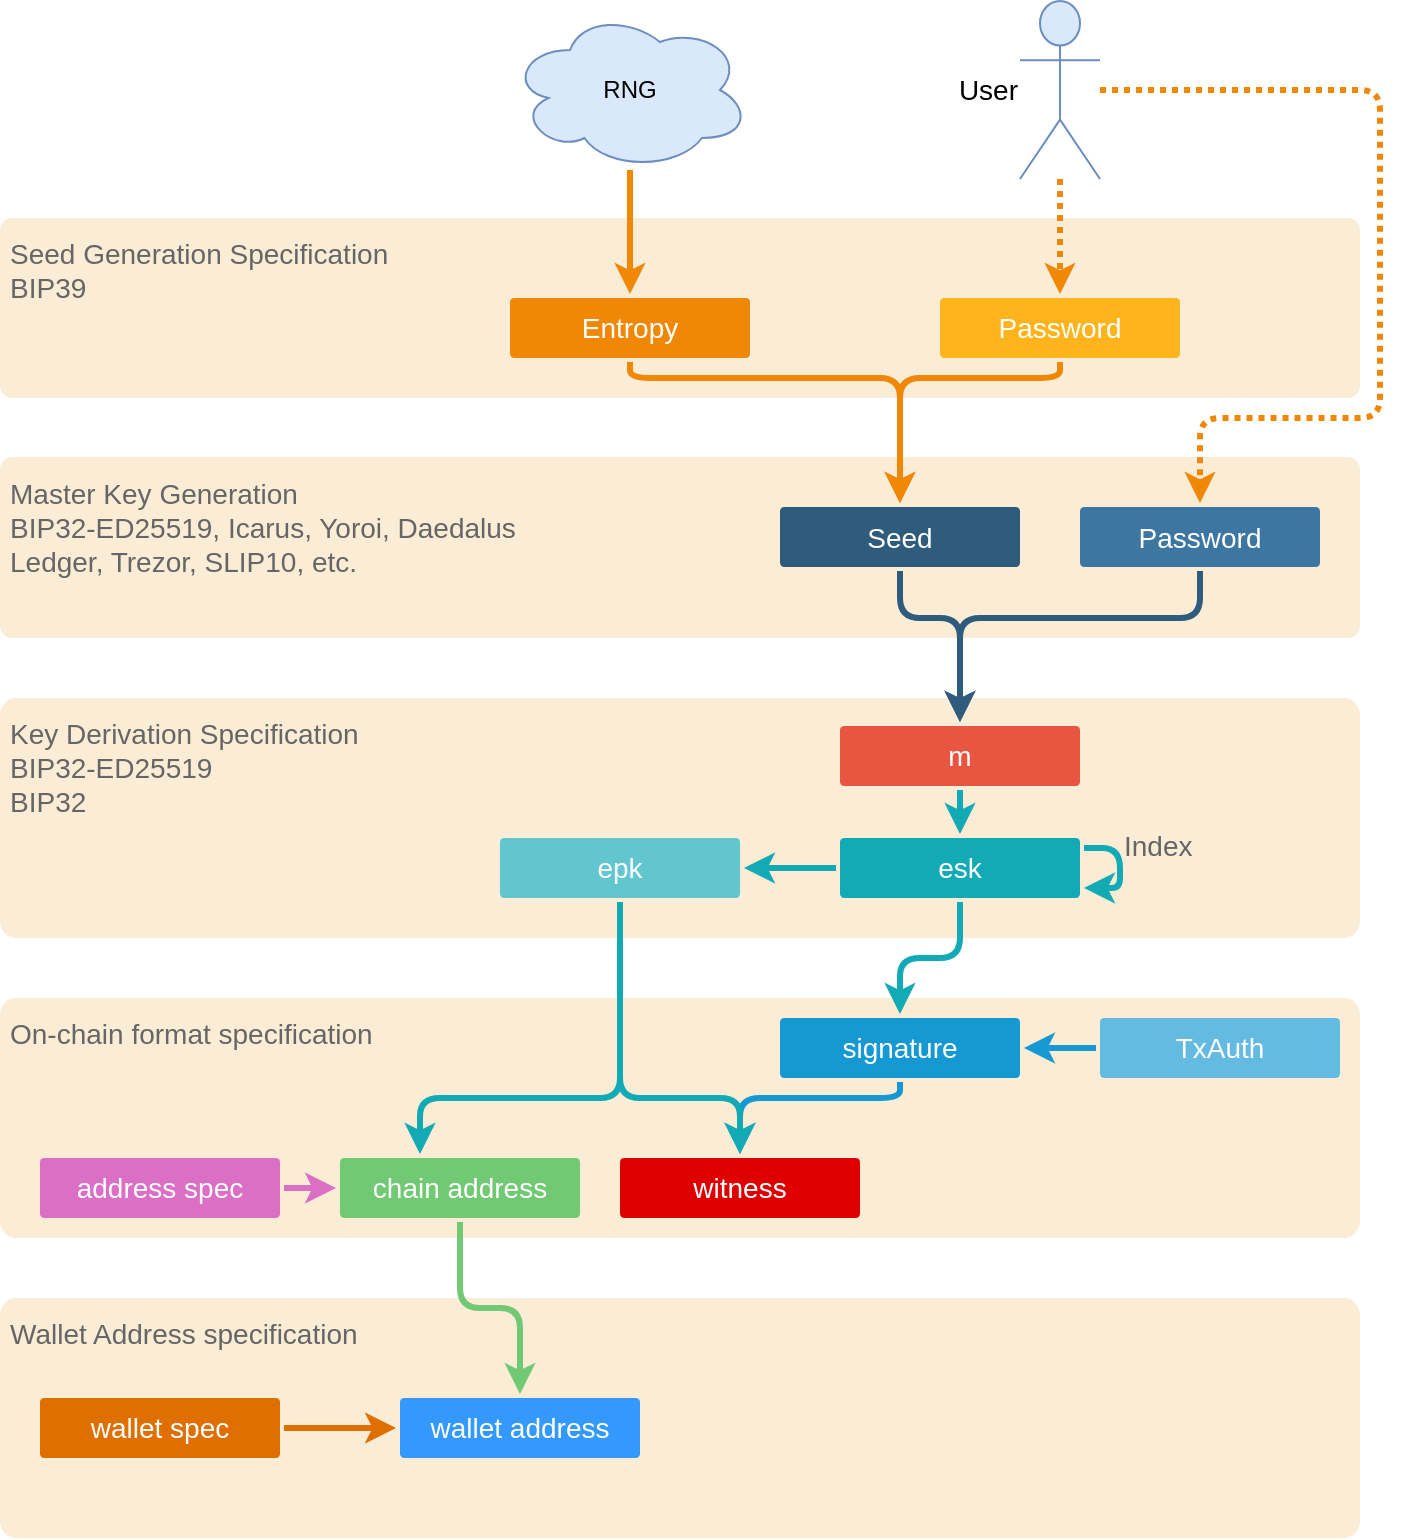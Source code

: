 <mxfile version="13.9.3" type="github">
  <diagram id="6a731a19-8d31-9384-78a2-239565b7b9f0" name="Page-1">
    <mxGraphModel dx="1249" dy="697" grid="1" gridSize="10" guides="1" tooltips="1" connect="1" arrows="1" fold="1" page="1" pageScale="1" pageWidth="827" pageHeight="1169" background="#ffffff" math="0" shadow="0">
      <root>
        <mxCell id="0" />
        <mxCell id="1" parent="0" />
        <mxCell id="wipezXwYWzIHXPL2F_X1-1816" value="On-chain format specification" style="rounded=1;whiteSpace=wrap;html=1;shadow=0;labelBackgroundColor=none;strokeColor=none;strokeWidth=3;fontFamily=Helvetica;fontSize=14;align=left;spacing=5;fontStyle=0;arcSize=7;perimeterSpacing=2;opacity=25;fillColor=#F0B45B;verticalAlign=top;fontColor=#666666;" vertex="1" parent="1">
          <mxGeometry x="120" y="520" width="680" height="120" as="geometry" />
        </mxCell>
        <mxCell id="wipezXwYWzIHXPL2F_X1-1817" value="Wallet Address specification" style="rounded=1;whiteSpace=wrap;html=1;shadow=0;labelBackgroundColor=none;strokeColor=none;strokeWidth=3;fontFamily=Helvetica;fontSize=14;align=left;spacing=5;fontStyle=0;arcSize=7;perimeterSpacing=2;opacity=25;fillColor=#F0B45B;verticalAlign=top;fontColor=#666666;" vertex="1" parent="1">
          <mxGeometry x="120" y="670" width="680" height="120" as="geometry" />
        </mxCell>
        <mxCell id="wipezXwYWzIHXPL2F_X1-1815" value="Key Derivation Specification&lt;br&gt;BIP32-ED25519&lt;br&gt;BIP32" style="rounded=1;whiteSpace=wrap;html=1;shadow=0;labelBackgroundColor=none;strokeColor=none;strokeWidth=3;fontFamily=Helvetica;fontSize=14;align=left;spacing=5;fontStyle=0;arcSize=7;perimeterSpacing=2;opacity=25;fillColor=#F0B45B;verticalAlign=top;fontColor=#666666;" vertex="1" parent="1">
          <mxGeometry x="120" y="370" width="680" height="120" as="geometry" />
        </mxCell>
        <mxCell id="wipezXwYWzIHXPL2F_X1-1813" value="Master Key Generation&lt;br&gt;BIP32-ED25519,&amp;nbsp;Icarus, Yoroi, Daedalus&lt;br&gt;Ledger, Trezor, SLIP10, etc." style="rounded=1;whiteSpace=wrap;html=1;shadow=0;labelBackgroundColor=none;strokeColor=none;strokeWidth=3;fontFamily=Helvetica;fontSize=14;align=left;spacing=5;fontStyle=0;arcSize=7;perimeterSpacing=2;opacity=25;fillColor=#F0B45B;verticalAlign=top;fontColor=#666666;" vertex="1" parent="1">
          <mxGeometry x="120" y="249.5" width="680" height="90.5" as="geometry" />
        </mxCell>
        <mxCell id="wipezXwYWzIHXPL2F_X1-1812" value="Seed Generation Specification&lt;br&gt;&lt;span&gt;BIP39&lt;/span&gt;" style="rounded=1;whiteSpace=wrap;html=1;shadow=0;labelBackgroundColor=none;strokeColor=none;strokeWidth=3;fontFamily=Helvetica;fontSize=14;align=left;spacing=5;fontStyle=0;arcSize=7;perimeterSpacing=2;opacity=25;fillColor=#F0B45B;verticalAlign=top;fontColor=#666666;" vertex="1" parent="1">
          <mxGeometry x="120" y="130" width="680" height="90" as="geometry" />
        </mxCell>
        <mxCell id="wipezXwYWzIHXPL2F_X1-1804" value="" style="edgeStyle=orthogonalEdgeStyle;rounded=1;jumpStyle=none;html=1;shadow=0;labelBackgroundColor=none;startArrow=none;startFill=0;endArrow=classic;endFill=1;jettySize=auto;orthogonalLoop=1;strokeColor=#F08705;strokeWidth=3;fontFamily=Helvetica;fontSize=14;fontColor=#FFFFFF;spacing=5;dashed=1;dashPattern=1 1;" edge="1" parent="1" source="wipezXwYWzIHXPL2F_X1-1779" target="wipezXwYWzIHXPL2F_X1-1787">
          <mxGeometry relative="1" as="geometry">
            <mxPoint x="660" y="120.5" as="sourcePoint" />
            <mxPoint x="660" y="208" as="targetPoint" />
            <Array as="points">
              <mxPoint x="810" y="66" />
              <mxPoint x="810" y="230" />
              <mxPoint x="720" y="230" />
            </Array>
          </mxGeometry>
        </mxCell>
        <mxCell id="1745" value="" style="edgeStyle=orthogonalEdgeStyle;rounded=1;jumpStyle=none;html=1;shadow=0;labelBackgroundColor=none;startArrow=none;startFill=0;endArrow=classic;endFill=1;jettySize=auto;orthogonalLoop=1;strokeWidth=3;fontFamily=Helvetica;fontSize=16;fontColor=#23445D;spacing=5;entryX=0.5;entryY=0;entryDx=0;entryDy=0;strokeColor=#F08705;" parent="1" source="1764" target="1749" edge="1">
          <mxGeometry relative="1" as="geometry">
            <mxPoint x="420" y="270" as="targetPoint" />
            <Array as="points">
              <mxPoint x="435" y="210" />
              <mxPoint x="570" y="210" />
            </Array>
          </mxGeometry>
        </mxCell>
        <mxCell id="1748" value="" style="edgeStyle=orthogonalEdgeStyle;rounded=1;jumpStyle=none;html=1;shadow=0;labelBackgroundColor=none;startArrow=none;startFill=0;endArrow=classic;endFill=1;jettySize=auto;orthogonalLoop=1;strokeColor=#2F5B7C;strokeWidth=3;fontFamily=Helvetica;fontSize=16;fontColor=#23445D;spacing=5;" parent="1" source="1749" target="1753" edge="1">
          <mxGeometry relative="1" as="geometry">
            <mxPoint x="580" y="382" as="targetPoint" />
            <Array as="points">
              <mxPoint x="570" y="330" />
              <mxPoint x="600" y="330" />
            </Array>
          </mxGeometry>
        </mxCell>
        <mxCell id="1749" value="Seed" style="rounded=1;whiteSpace=wrap;html=1;shadow=0;labelBackgroundColor=none;strokeColor=none;strokeWidth=3;fillColor=#2F5B7C;fontFamily=Helvetica;fontSize=14;fontColor=#FFFFFF;align=center;fontStyle=0;spacing=5;arcSize=7;perimeterSpacing=2;" parent="1" vertex="1">
          <mxGeometry x="510" y="274.5" width="120" height="30" as="geometry" />
        </mxCell>
        <mxCell id="1753" value="m" style="rounded=1;whiteSpace=wrap;html=1;shadow=0;labelBackgroundColor=none;strokeColor=none;strokeWidth=3;fillColor=#e85642;fontFamily=Helvetica;fontSize=14;fontColor=#FFFFFF;align=center;spacing=5;fontStyle=0;arcSize=7;perimeterSpacing=2;" parent="1" vertex="1">
          <mxGeometry x="540" y="384" width="120" height="30" as="geometry" />
        </mxCell>
        <mxCell id="1760" value="signature" style="rounded=1;whiteSpace=wrap;html=1;shadow=0;labelBackgroundColor=none;strokeColor=none;strokeWidth=3;fillColor=#1699d3;fontFamily=Helvetica;fontSize=14;fontColor=#FFFFFF;align=center;spacing=5;fontStyle=0;arcSize=7;perimeterSpacing=2;" parent="1" vertex="1">
          <mxGeometry x="510" y="530" width="120" height="30" as="geometry" />
        </mxCell>
        <mxCell id="1763" value="TxAuth" style="rounded=1;whiteSpace=wrap;html=1;shadow=0;labelBackgroundColor=none;strokeColor=none;strokeWidth=3;fillColor=#64bbe2;fontFamily=Helvetica;fontSize=14;fontColor=#FFFFFF;align=center;spacing=5;arcSize=7;perimeterSpacing=2;fontStyle=0" parent="1" vertex="1">
          <mxGeometry x="670" y="530" width="120" height="30" as="geometry" />
        </mxCell>
        <mxCell id="1764" value="Entropy" style="rounded=1;whiteSpace=wrap;html=1;shadow=0;labelBackgroundColor=none;strokeColor=none;strokeWidth=3;fillColor=#F08705;fontFamily=Helvetica;fontSize=14;fontColor=#FFFFFF;align=center;spacing=5;fontStyle=0;arcSize=7;perimeterSpacing=2;" parent="1" vertex="1">
          <mxGeometry x="375" y="170" width="120" height="30" as="geometry" />
        </mxCell>
        <mxCell id="1768" value="" style="edgeStyle=none;rounded=0;jumpStyle=none;html=1;shadow=0;labelBackgroundColor=none;startArrow=none;startFill=0;endArrow=classic;endFill=1;jettySize=auto;orthogonalLoop=1;strokeColor=#F08705;strokeWidth=3;fontFamily=Helvetica;fontSize=14;fontColor=#FFFFFF;spacing=5;" parent="1" source="wipezXwYWzIHXPL2F_X1-1784" target="1764" edge="1">
          <mxGeometry relative="1" as="geometry">
            <mxPoint x="402" y="210" as="sourcePoint" />
          </mxGeometry>
        </mxCell>
        <mxCell id="1772" value="epk" style="rounded=1;whiteSpace=wrap;html=1;shadow=0;labelBackgroundColor=none;strokeColor=none;strokeWidth=3;fillColor=#61c6ce;fontFamily=Helvetica;fontSize=14;fontColor=#FFFFFF;align=center;spacing=5;fontStyle=0;arcSize=7;perimeterSpacing=2;" parent="1" vertex="1">
          <mxGeometry x="370" y="440" width="120" height="30" as="geometry" />
        </mxCell>
        <mxCell id="1773" value="" style="edgeStyle=none;rounded=1;jumpStyle=none;html=1;shadow=0;labelBackgroundColor=none;startArrow=none;startFill=0;jettySize=auto;orthogonalLoop=1;strokeColor=#12AAB5;strokeWidth=3;fontFamily=Helvetica;fontSize=14;fontColor=#FFFFFF;spacing=5;fontStyle=1;fillColor=#b0e3e6;" parent="1" source="wipezXwYWzIHXPL2F_X1-1788" target="1772" edge="1">
          <mxGeometry relative="1" as="geometry">
            <mxPoint x="845.9" y="417.5" as="sourcePoint" />
          </mxGeometry>
        </mxCell>
        <mxCell id="wipezXwYWzIHXPL2F_X1-1779" value="User" style="shape=umlActor;verticalLabelPosition=middle;verticalAlign=middle;html=1;outlineConnect=0;fillColor=#dae8fc;strokeColor=#6c8ebf;labelPosition=left;align=right;fontStyle=0;fontSize=14;" vertex="1" parent="1">
          <mxGeometry x="630" y="21.5" width="40" height="89" as="geometry" />
        </mxCell>
        <mxCell id="wipezXwYWzIHXPL2F_X1-1782" value="" style="edgeStyle=none;rounded=0;jumpStyle=none;html=1;shadow=0;labelBackgroundColor=none;startArrow=none;startFill=0;endArrow=classic;endFill=1;jettySize=auto;orthogonalLoop=1;strokeColor=#F08705;strokeWidth=3;fontFamily=Helvetica;fontSize=14;fontColor=#FFFFFF;spacing=5;dashed=1;dashPattern=1 1;" edge="1" parent="1" source="wipezXwYWzIHXPL2F_X1-1779" target="wipezXwYWzIHXPL2F_X1-1783">
          <mxGeometry relative="1" as="geometry">
            <mxPoint x="454.091" y="102" as="sourcePoint" />
            <mxPoint x="550.909" y="208.5" as="targetPoint" />
          </mxGeometry>
        </mxCell>
        <mxCell id="wipezXwYWzIHXPL2F_X1-1783" value="Password" style="rounded=1;whiteSpace=wrap;html=1;shadow=0;labelBackgroundColor=none;strokeColor=none;strokeWidth=3;fontFamily=Helvetica;fontSize=14;fontColor=#FFFFFF;align=center;spacing=5;fontStyle=0;arcSize=7;perimeterSpacing=2;fillColor=#FFB31C;" vertex="1" parent="1">
          <mxGeometry x="590" y="170" width="120" height="30" as="geometry" />
        </mxCell>
        <mxCell id="wipezXwYWzIHXPL2F_X1-1784" value="RNG" style="ellipse;shape=cloud;whiteSpace=wrap;html=1;fillColor=#dae8fc;strokeColor=#6c8ebf;" vertex="1" parent="1">
          <mxGeometry x="375" y="26" width="120" height="80" as="geometry" />
        </mxCell>
        <mxCell id="wipezXwYWzIHXPL2F_X1-1785" value="" style="edgeStyle=orthogonalEdgeStyle;rounded=1;jumpStyle=none;html=1;shadow=0;labelBackgroundColor=none;startArrow=none;startFill=0;endArrow=classic;endFill=1;jettySize=auto;orthogonalLoop=1;strokeWidth=3;fontFamily=Helvetica;fontSize=16;fontColor=#23445D;spacing=5;entryX=0.5;entryY=0;entryDx=0;entryDy=0;strokeColor=#F08705;" edge="1" parent="1" source="wipezXwYWzIHXPL2F_X1-1783" target="1749">
          <mxGeometry relative="1" as="geometry">
            <mxPoint x="633.125" y="316.5" as="sourcePoint" />
            <mxPoint x="803" y="370.86" as="targetPoint" />
            <Array as="points">
              <mxPoint x="650" y="210" />
              <mxPoint x="570" y="210" />
            </Array>
          </mxGeometry>
        </mxCell>
        <mxCell id="wipezXwYWzIHXPL2F_X1-1787" value="Password" style="rounded=1;whiteSpace=wrap;html=1;shadow=0;labelBackgroundColor=none;strokeColor=none;strokeWidth=3;fontFamily=Helvetica;fontSize=14;fontColor=#FFFFFF;align=center;fontStyle=0;spacing=5;arcSize=7;perimeterSpacing=2;fillColor=#3D76A1;" vertex="1" parent="1">
          <mxGeometry x="660" y="274.5" width="120" height="30" as="geometry" />
        </mxCell>
        <mxCell id="wipezXwYWzIHXPL2F_X1-1788" value="esk" style="rounded=1;whiteSpace=wrap;html=1;shadow=0;labelBackgroundColor=none;strokeColor=none;strokeWidth=3;fillColor=#12aab5;fontFamily=Helvetica;fontSize=14;fontColor=#FFFFFF;align=center;spacing=5;fontStyle=0;arcSize=7;perimeterSpacing=2;" vertex="1" parent="1">
          <mxGeometry x="540" y="440" width="120" height="30" as="geometry" />
        </mxCell>
        <mxCell id="wipezXwYWzIHXPL2F_X1-1790" value="" style="edgeStyle=orthogonalEdgeStyle;rounded=1;jumpStyle=none;html=1;shadow=0;labelBackgroundColor=none;startArrow=none;startFill=0;endArrow=classic;endFill=1;jettySize=auto;orthogonalLoop=1;strokeColor=#2F5B7C;strokeWidth=3;fontFamily=Helvetica;fontSize=16;fontColor=#23445D;spacing=5;exitX=0.5;exitY=1;exitDx=0;exitDy=0;entryX=0.5;entryY=0;entryDx=0;entryDy=0;" edge="1" parent="1" source="wipezXwYWzIHXPL2F_X1-1787" target="1753">
          <mxGeometry relative="1" as="geometry">
            <mxPoint x="580" y="316.5" as="sourcePoint" />
            <mxPoint x="580" y="382.5" as="targetPoint" />
            <Array as="points">
              <mxPoint x="720" y="330" />
              <mxPoint x="600" y="330" />
            </Array>
          </mxGeometry>
        </mxCell>
        <mxCell id="wipezXwYWzIHXPL2F_X1-1791" value="" style="edgeStyle=none;rounded=1;jumpStyle=none;html=1;shadow=0;labelBackgroundColor=none;startArrow=none;startFill=0;jettySize=auto;orthogonalLoop=1;strokeColor=#12AAB5;strokeWidth=3;fontFamily=Helvetica;fontSize=14;fontColor=#FFFFFF;spacing=5;fontStyle=1;fillColor=#b0e3e6;exitX=0.5;exitY=1;exitDx=0;exitDy=0;entryX=0.5;entryY=0;entryDx=0;entryDy=0;" edge="1" parent="1" source="1753" target="wipezXwYWzIHXPL2F_X1-1788">
          <mxGeometry relative="1" as="geometry">
            <mxPoint x="672" y="495.333" as="sourcePoint" />
            <mxPoint x="728" y="504.667" as="targetPoint" />
          </mxGeometry>
        </mxCell>
        <mxCell id="wipezXwYWzIHXPL2F_X1-1792" value="" style="edgeStyle=none;rounded=0;jumpStyle=none;html=1;shadow=0;labelBackgroundColor=none;startArrow=none;startFill=0;endArrow=classic;endFill=1;jettySize=auto;orthogonalLoop=1;strokeColor=#1699D3;strokeWidth=3;fontFamily=Helvetica;fontSize=14;fontColor=#FFFFFF;spacing=5;" edge="1" parent="1" source="1763" target="1760">
          <mxGeometry relative="1" as="geometry">
            <mxPoint x="623.536" y="612" as="sourcePoint" />
            <mxPoint x="592.167" y="694.5" as="targetPoint" />
          </mxGeometry>
        </mxCell>
        <mxCell id="wipezXwYWzIHXPL2F_X1-1793" value="" style="edgeStyle=orthogonalEdgeStyle;rounded=1;jumpStyle=none;html=1;shadow=0;labelBackgroundColor=none;startArrow=none;startFill=0;jettySize=auto;orthogonalLoop=1;strokeWidth=3;fontFamily=Helvetica;fontSize=14;fontColor=#FFFFFF;spacing=5;fontStyle=1;fillColor=#b0e3e6;strokeColor=#12AAB5;" edge="1" parent="1" source="wipezXwYWzIHXPL2F_X1-1788" target="1760">
          <mxGeometry relative="1" as="geometry">
            <mxPoint x="672" y="495.333" as="sourcePoint" />
            <mxPoint x="728" y="504.667" as="targetPoint" />
          </mxGeometry>
        </mxCell>
        <mxCell id="wipezXwYWzIHXPL2F_X1-1794" value="witness" style="rounded=1;whiteSpace=wrap;html=1;shadow=0;labelBackgroundColor=none;strokeColor=none;strokeWidth=3;fontFamily=Helvetica;fontSize=14;fontColor=#FFFFFF;align=center;spacing=5;fontStyle=0;arcSize=7;perimeterSpacing=2;fillColor=#DE0000;" vertex="1" parent="1">
          <mxGeometry x="430" y="600" width="120" height="30" as="geometry" />
        </mxCell>
        <mxCell id="wipezXwYWzIHXPL2F_X1-1796" value="" style="edgeStyle=orthogonalEdgeStyle;rounded=1;jumpStyle=none;html=1;shadow=0;labelBackgroundColor=none;startArrow=none;startFill=0;endArrow=classic;endFill=1;jettySize=auto;orthogonalLoop=1;strokeColor=#1699D3;strokeWidth=3;fontFamily=Helvetica;fontSize=14;fontColor=#FFFFFF;spacing=5;exitX=0.5;exitY=1;exitDx=0;exitDy=0;" edge="1" parent="1" source="1760" target="wipezXwYWzIHXPL2F_X1-1794">
          <mxGeometry relative="1" as="geometry">
            <mxPoint x="738" y="595" as="sourcePoint" />
            <mxPoint x="682" y="595" as="targetPoint" />
            <Array as="points">
              <mxPoint x="570" y="570" />
              <mxPoint x="490" y="570" />
            </Array>
          </mxGeometry>
        </mxCell>
        <mxCell id="wipezXwYWzIHXPL2F_X1-1797" value="" style="edgeStyle=orthogonalEdgeStyle;rounded=1;jumpStyle=none;html=1;shadow=0;labelBackgroundColor=none;startArrow=none;startFill=0;jettySize=auto;orthogonalLoop=1;strokeColor=#12AAB5;strokeWidth=3;fontFamily=Helvetica;fontSize=14;fontColor=#FFFFFF;spacing=5;fontStyle=1;fillColor=#b0e3e6;exitX=0.5;exitY=1;exitDx=0;exitDy=0;" edge="1" parent="1" source="1772" target="wipezXwYWzIHXPL2F_X1-1794">
          <mxGeometry relative="1" as="geometry">
            <mxPoint x="611.545" y="502" as="sourcePoint" />
            <mxPoint x="618.455" y="578" as="targetPoint" />
            <Array as="points">
              <mxPoint x="430" y="570" />
              <mxPoint x="490" y="570" />
            </Array>
          </mxGeometry>
        </mxCell>
        <mxCell id="wipezXwYWzIHXPL2F_X1-1798" value="address spec" style="rounded=1;whiteSpace=wrap;html=1;shadow=0;labelBackgroundColor=none;strokeColor=none;strokeWidth=3;fontFamily=Helvetica;fontSize=14;fontColor=#FFFFFF;align=center;spacing=5;fontStyle=0;arcSize=7;perimeterSpacing=2;fillColor=#DB6EC5;" vertex="1" parent="1">
          <mxGeometry x="140" y="600" width="120" height="30" as="geometry" />
        </mxCell>
        <mxCell id="wipezXwYWzIHXPL2F_X1-1801" value="chain address" style="rounded=1;whiteSpace=wrap;html=1;shadow=0;labelBackgroundColor=none;strokeColor=none;strokeWidth=3;fontFamily=Helvetica;fontSize=14;fontColor=#FFFFFF;align=center;spacing=5;fontStyle=0;arcSize=7;perimeterSpacing=2;fillColor=#71C974;" vertex="1" parent="1">
          <mxGeometry x="290" y="600" width="120" height="30" as="geometry" />
        </mxCell>
        <mxCell id="wipezXwYWzIHXPL2F_X1-1802" value="" style="edgeStyle=orthogonalEdgeStyle;rounded=1;jumpStyle=none;html=1;shadow=0;labelBackgroundColor=none;startArrow=none;startFill=0;jettySize=auto;orthogonalLoop=1;strokeColor=#12AAB5;strokeWidth=3;fontFamily=Helvetica;fontSize=14;fontColor=#FFFFFF;spacing=5;fontStyle=1;fillColor=#b0e3e6;" edge="1" parent="1" source="1772" target="wipezXwYWzIHXPL2F_X1-1801">
          <mxGeometry relative="1" as="geometry">
            <mxPoint x="440" y="502" as="sourcePoint" />
            <mxPoint x="525.665" y="658" as="targetPoint" />
            <Array as="points">
              <mxPoint x="430" y="570" />
              <mxPoint x="330" y="570" />
            </Array>
          </mxGeometry>
        </mxCell>
        <mxCell id="wipezXwYWzIHXPL2F_X1-1803" value="" style="edgeStyle=orthogonalEdgeStyle;rounded=1;jumpStyle=none;html=1;shadow=0;labelBackgroundColor=none;startArrow=none;startFill=0;jettySize=auto;orthogonalLoop=1;strokeWidth=3;fontFamily=Helvetica;fontSize=14;fontColor=#FFFFFF;spacing=5;fontStyle=1;fillColor=#b0e3e6;strokeColor=#DB6EC5;" edge="1" parent="1" source="wipezXwYWzIHXPL2F_X1-1798" target="wipezXwYWzIHXPL2F_X1-1801">
          <mxGeometry relative="1" as="geometry">
            <mxPoint x="450" y="512" as="sourcePoint" />
            <mxPoint x="535.665" y="668" as="targetPoint" />
          </mxGeometry>
        </mxCell>
        <mxCell id="wipezXwYWzIHXPL2F_X1-1806" value="wallet address" style="rounded=1;whiteSpace=wrap;html=1;shadow=0;labelBackgroundColor=none;strokeColor=none;strokeWidth=3;fontFamily=Helvetica;fontSize=14;fontColor=#FFFFFF;align=center;spacing=5;fontStyle=0;arcSize=7;perimeterSpacing=2;fillColor=#3399FF;" vertex="1" parent="1">
          <mxGeometry x="320" y="720" width="120" height="30" as="geometry" />
        </mxCell>
        <mxCell id="wipezXwYWzIHXPL2F_X1-1808" value="" style="edgeStyle=orthogonalEdgeStyle;rounded=1;jumpStyle=none;html=1;shadow=0;labelBackgroundColor=none;startArrow=none;startFill=0;jettySize=auto;orthogonalLoop=1;strokeWidth=3;fontFamily=Helvetica;fontSize=14;fontColor=#FFFFFF;spacing=5;fontStyle=1;fillColor=#b0e3e6;strokeColor=#71C974;" edge="1" parent="1" source="wipezXwYWzIHXPL2F_X1-1801" target="wipezXwYWzIHXPL2F_X1-1806">
          <mxGeometry relative="1" as="geometry">
            <mxPoint x="260" y="502" as="sourcePoint" />
            <mxPoint x="340" y="588" as="targetPoint" />
          </mxGeometry>
        </mxCell>
        <mxCell id="wipezXwYWzIHXPL2F_X1-1810" value="wallet spec" style="rounded=1;whiteSpace=wrap;html=1;shadow=0;labelBackgroundColor=none;strokeColor=none;strokeWidth=3;fontFamily=Helvetica;fontSize=14;fontColor=#FFFFFF;align=center;spacing=5;fontStyle=0;arcSize=7;perimeterSpacing=2;fillColor=#DE6F00;" vertex="1" parent="1">
          <mxGeometry x="140" y="720" width="120" height="30" as="geometry" />
        </mxCell>
        <mxCell id="wipezXwYWzIHXPL2F_X1-1811" value="" style="edgeStyle=orthogonalEdgeStyle;rounded=1;jumpStyle=none;html=1;shadow=0;labelBackgroundColor=none;startArrow=none;startFill=0;jettySize=auto;orthogonalLoop=1;strokeWidth=3;fontFamily=Helvetica;fontSize=14;fontColor=#FFFFFF;spacing=5;fontStyle=1;fillColor=#b0e3e6;exitX=1;exitY=0.5;exitDx=0;exitDy=0;strokeColor=#DE6F00;" edge="1" parent="1" source="wipezXwYWzIHXPL2F_X1-1810" target="wipezXwYWzIHXPL2F_X1-1806">
          <mxGeometry relative="1" as="geometry">
            <mxPoint x="260" y="522" as="sourcePoint" />
            <mxPoint x="340" y="608" as="targetPoint" />
          </mxGeometry>
        </mxCell>
        <mxCell id="wipezXwYWzIHXPL2F_X1-1821" value="Index" style="edgeStyle=orthogonalEdgeStyle;rounded=1;orthogonalLoop=1;jettySize=auto;html=1;fontSize=14;fontColor=#666666;strokeColor=#12AAB5;strokeWidth=3;labelBackgroundColor=none;labelPosition=right;verticalLabelPosition=top;align=left;verticalAlign=bottom;" edge="1" parent="1" source="wipezXwYWzIHXPL2F_X1-1788" target="wipezXwYWzIHXPL2F_X1-1788">
          <mxGeometry relative="1" as="geometry" />
        </mxCell>
      </root>
    </mxGraphModel>
  </diagram>
</mxfile>
